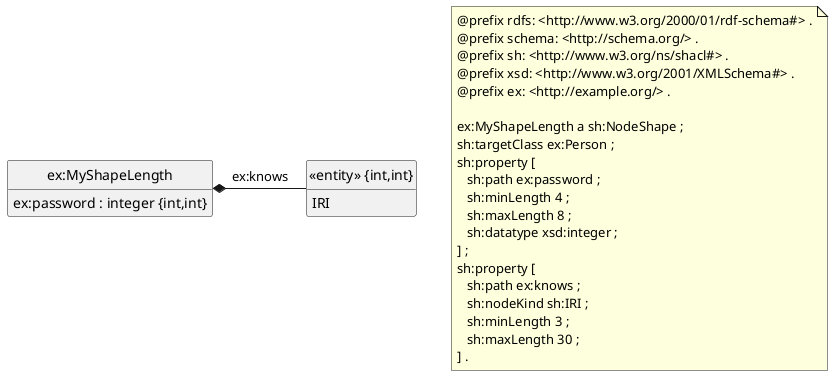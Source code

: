 @startuml
class "ex:MyShapeLength"
"ex:MyShapeLength" : ex:password : integer {int,int}

class "<<entity>> {int,int}"
"<<entity>> {int,int}" : IRI

"ex:MyShapeLength" *- "<<entity>> {int,int}" : ex:knows


note as N1
@prefix rdfs: <http://www.w3.org/2000/01/rdf-schema#> .
@prefix schema: <http://schema.org/> .
@prefix sh: <http://www.w3.org/ns/shacl#> .
@prefix xsd: <http://www.w3.org/2001/XMLSchema#> .
@prefix ex: <http://example.org/> .

ex:MyShapeLength a sh:NodeShape ;
sh:targetClass ex:Person ;
sh:property [
   sh:path ex:password ;
   sh:minLength 4 ;
   sh:maxLength 8 ;
   sh:datatype xsd:integer ;
] ;
sh:property [
   sh:path ex:knows ;
   sh:nodeKind sh:IRI ;
   sh:minLength 3 ;
   sh:maxLength 30 ;
] .
end note

hide circle
hide empty members
@enduml